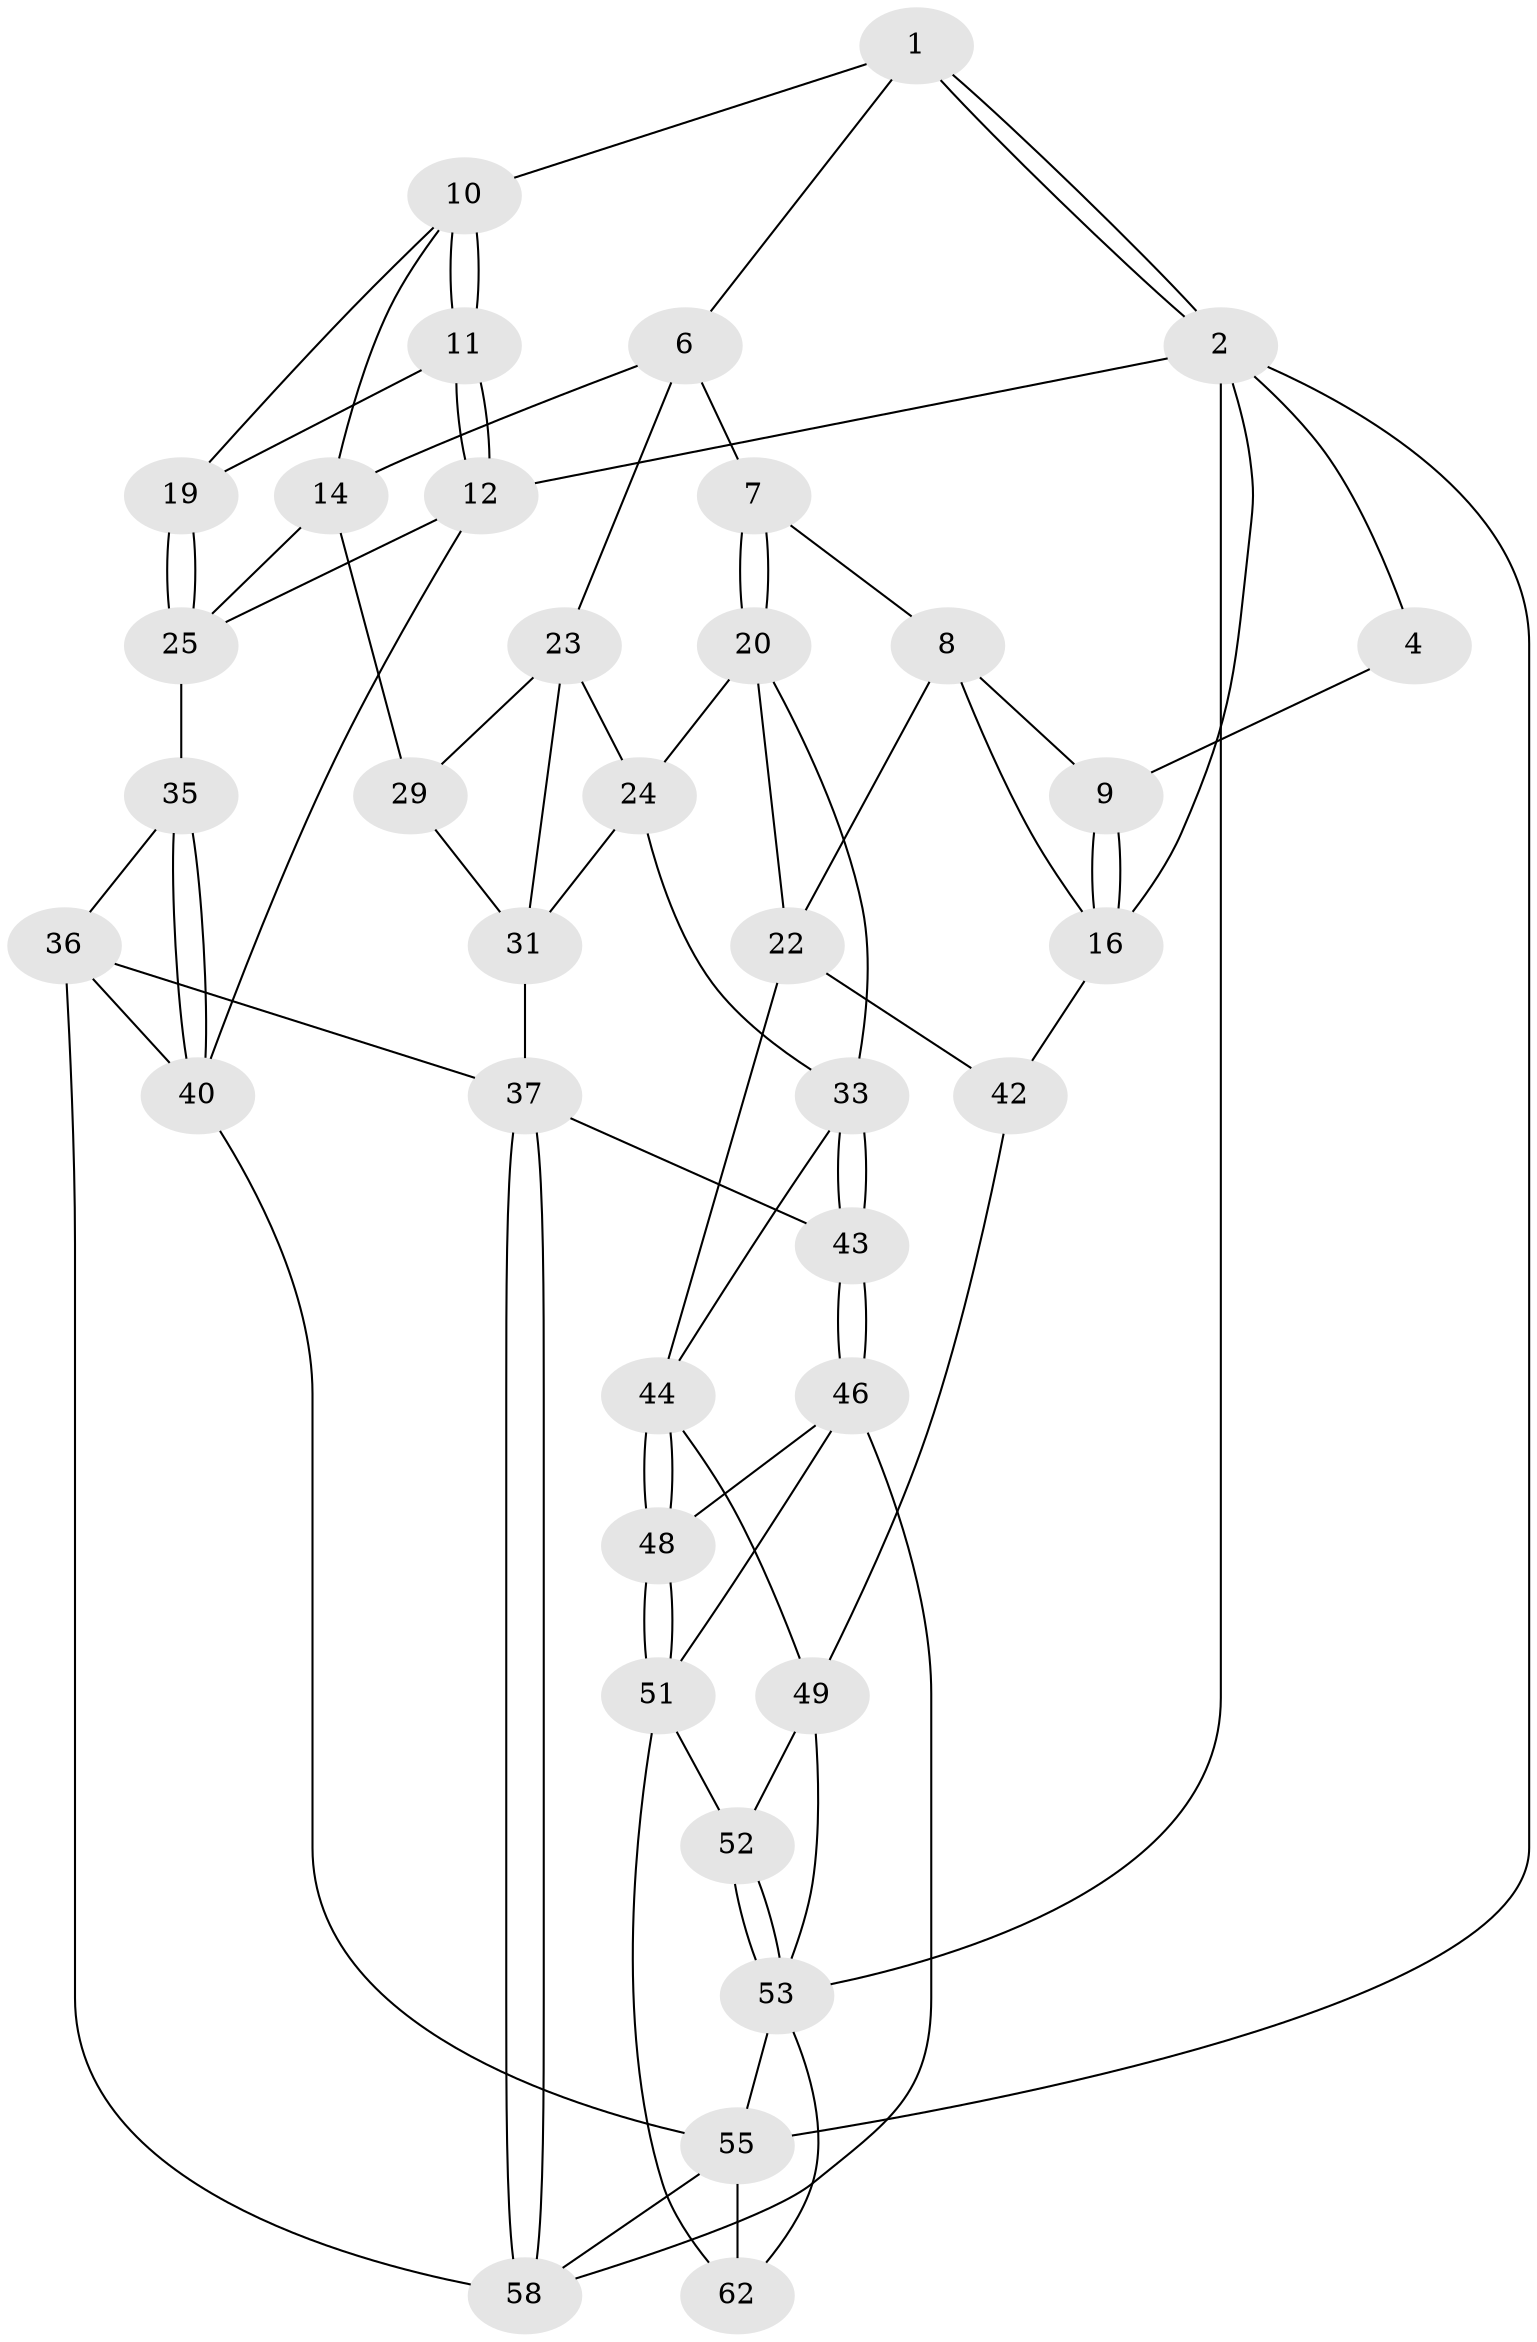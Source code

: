 // Generated by graph-tools (version 1.1) at 2025/24/03/03/25 07:24:38]
// undirected, 37 vertices, 82 edges
graph export_dot {
graph [start="1"]
  node [color=gray90,style=filled];
  1 [pos="+0.5985937045361793+0",super="+5"];
  2 [pos="+1+0",super="+3"];
  4 [pos="+0.02790133192097504+0"];
  6 [pos="+0.5537099290977111+0",super="+15"];
  7 [pos="+0.42589017401594953+0.14581983227064946"];
  8 [pos="+0.291875901004769+0.14622532168448885",super="+18"];
  9 [pos="+0.14715260015002907+0.057314297901163845"];
  10 [pos="+0.6075466708925773+0",super="+13"];
  11 [pos="+1+0.1357116093751312"];
  12 [pos="+1+0.0818867361168462",super="+28"];
  14 [pos="+0.7742485558502561+0.2781944228016936",super="+27"];
  16 [pos="+0.05938685958996832+0.24395300276820064",super="+17"];
  19 [pos="+1+0.16178564497472106"];
  20 [pos="+0.4412458596546798+0.2743052050013254",super="+21"];
  22 [pos="+0.20524074216204696+0.40473654837710904",super="+41"];
  23 [pos="+0.5892169257478498+0.304792518326395",super="+30"];
  24 [pos="+0.4580119214756929+0.2841627520909521",super="+32"];
  25 [pos="+0.9157528531230111+0.3658772854299728",super="+26"];
  29 [pos="+0.7260818752065382+0.4080654207189474"];
  31 [pos="+0.560389367185765+0.4546556344912724",super="+39"];
  33 [pos="+0.44102886642601297+0.5043988924237659",super="+34"];
  35 [pos="+0.8999423680090433+0.6282872208377935"];
  36 [pos="+0.8676016133491805+0.642013260484718",super="+57"];
  37 [pos="+0.7918418431996728+0.6640960061819027",super="+38"];
  40 [pos="+1+0.61582217385193",super="+56"];
  42 [pos="+0+0.5324557309422248"];
  43 [pos="+0.6415513151795958+0.7462304551409804"];
  44 [pos="+0.352159337279038+0.6447312107746703",super="+45"];
  46 [pos="+0.6397436876824321+0.749162976014155",super="+47"];
  48 [pos="+0.3849591049299957+0.7546898129595877"];
  49 [pos="+0.14232741235139693+0.7441600046581174",super="+50"];
  51 [pos="+0.2635339399918246+0.8498040068054804",super="+61"];
  52 [pos="+0.26141983437412275+0.8491343530595457"];
  53 [pos="+0+1",super="+54"];
  55 [pos="+1+1",super="+60"];
  58 [pos="+0.9070234402581279+0.885099125722783",super="+59"];
  62 [pos="+0.3522903543801334+1"];
  1 -- 2;
  1 -- 2;
  1 -- 10;
  1 -- 6;
  2 -- 12;
  2 -- 55;
  2 -- 16;
  2 -- 4;
  2 -- 53;
  4 -- 9;
  6 -- 7;
  6 -- 23;
  6 -- 14;
  7 -- 8;
  7 -- 20;
  7 -- 20;
  8 -- 9;
  8 -- 16;
  8 -- 22;
  9 -- 16;
  9 -- 16;
  10 -- 11;
  10 -- 11;
  10 -- 19;
  10 -- 14;
  11 -- 12;
  11 -- 12;
  11 -- 19;
  12 -- 40;
  12 -- 25;
  14 -- 29;
  14 -- 25;
  16 -- 42;
  19 -- 25;
  19 -- 25;
  20 -- 24;
  20 -- 33;
  20 -- 22;
  22 -- 42;
  22 -- 44;
  23 -- 24;
  23 -- 31;
  23 -- 29;
  24 -- 33;
  24 -- 31;
  25 -- 35;
  29 -- 31;
  31 -- 37;
  33 -- 43;
  33 -- 43;
  33 -- 44;
  35 -- 36;
  35 -- 40;
  35 -- 40;
  36 -- 37;
  36 -- 58;
  36 -- 40;
  37 -- 58;
  37 -- 58;
  37 -- 43;
  40 -- 55;
  42 -- 49;
  43 -- 46;
  43 -- 46;
  44 -- 48;
  44 -- 48;
  44 -- 49;
  46 -- 58;
  46 -- 48;
  46 -- 51;
  48 -- 51;
  48 -- 51;
  49 -- 52;
  49 -- 53;
  51 -- 52;
  51 -- 62;
  52 -- 53;
  52 -- 53;
  53 -- 62;
  53 -- 55;
  55 -- 62;
  55 -- 58;
}
